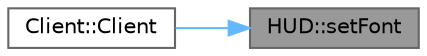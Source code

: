 digraph "HUD::setFont"
{
 // LATEX_PDF_SIZE
  bgcolor="transparent";
  edge [fontname=Helvetica,fontsize=10,labelfontname=Helvetica,labelfontsize=10];
  node [fontname=Helvetica,fontsize=10,shape=box,height=0.2,width=0.4];
  rankdir="RL";
  Node1 [id="Node000001",label="HUD::setFont",height=0.2,width=0.4,color="gray40", fillcolor="grey60", style="filled", fontcolor="black",tooltip="Sets the font used by the HUD."];
  Node1 -> Node2 [id="edge1_Node000001_Node000002",dir="back",color="steelblue1",style="solid",tooltip=" "];
  Node2 [id="Node000002",label="Client::Client",height=0.2,width=0.4,color="grey40", fillcolor="white", style="filled",URL="$classClient.html#ae51af7aa6b8f591496a8f6a4a87a14bf",tooltip="Constructs a new Client object."];
}
